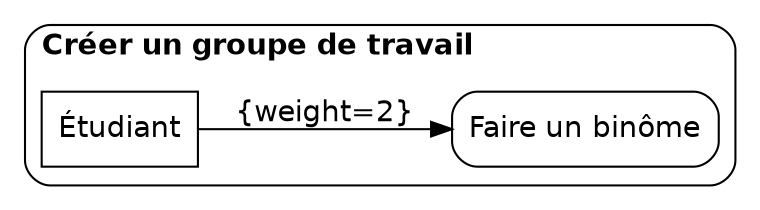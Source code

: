 digraph{
    rankdir= LR
    dpi = 300
    fontname=Helvetica
    node [fontname=Helvetica shape=Mrecord]
    edge [fontname=Helvetica]

    subgraph cluster_0 {
        label=<<b>Créer un groupe de travail</b><BR ALIGN="LEFT"/>>
        labeljust=l
        style=rounded

        # init [label="" shape=doublecircle style=filled fillcolor=black]
        # final [label="" shape=doublecircle style=filled fillcolor=black]
        # A1 [label="A" shape=circle]
        # A2 [label="A" shape=circle]

        etds [label="Étudiant" shape=box]
        save [label="Faire un binôme"]

        etds -> save [label="{weight=2}"]
    }
}
